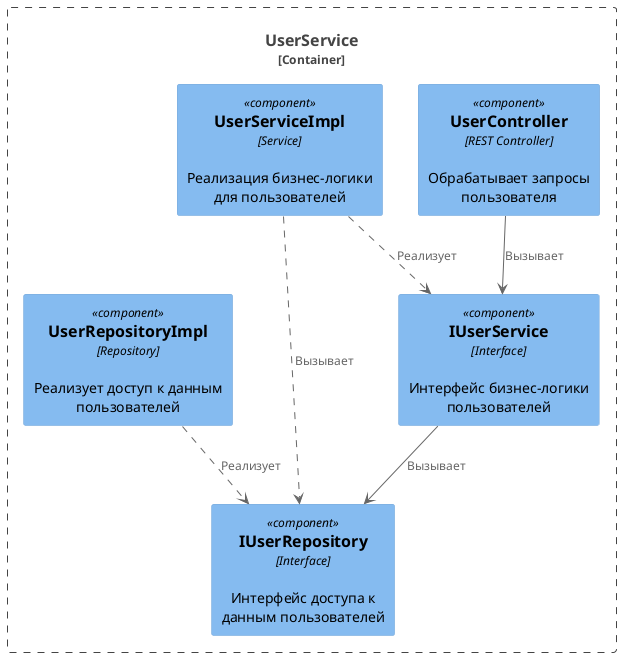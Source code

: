 @startuml
!include <C4/C4_Component>

Container_Boundary(UserService_Boundary, "UserService") {
    Component(UserController, "UserController", "REST Controller", "Обрабатывает запросы пользователя")
    Component(IUserService, "IUserService", "Interface", "Интерфейс бизнес-логики пользователей")
    Component(UserServiceImpl, "UserServiceImpl", "Service", "Реализация бизнес-логики для пользователей")

    Component(IUserRepository, "IUserRepository", "Interface", "Интерфейс доступа к данным пользователей")
    Component(UserRepositoryImpl, "UserRepositoryImpl", "Repository", "Реализует доступ к данным пользователей")

    ' Связи
    UserController --> IUserService : "Вызывает"
    UserServiceImpl ..> IUserService : "Реализует"
    IUserService --> IUserRepository : "Вызывает"
    UserServiceImpl ..> IUserRepository : "Вызывает"
    UserRepositoryImpl ..> IUserRepository : "Реализует"
}

@enduml
